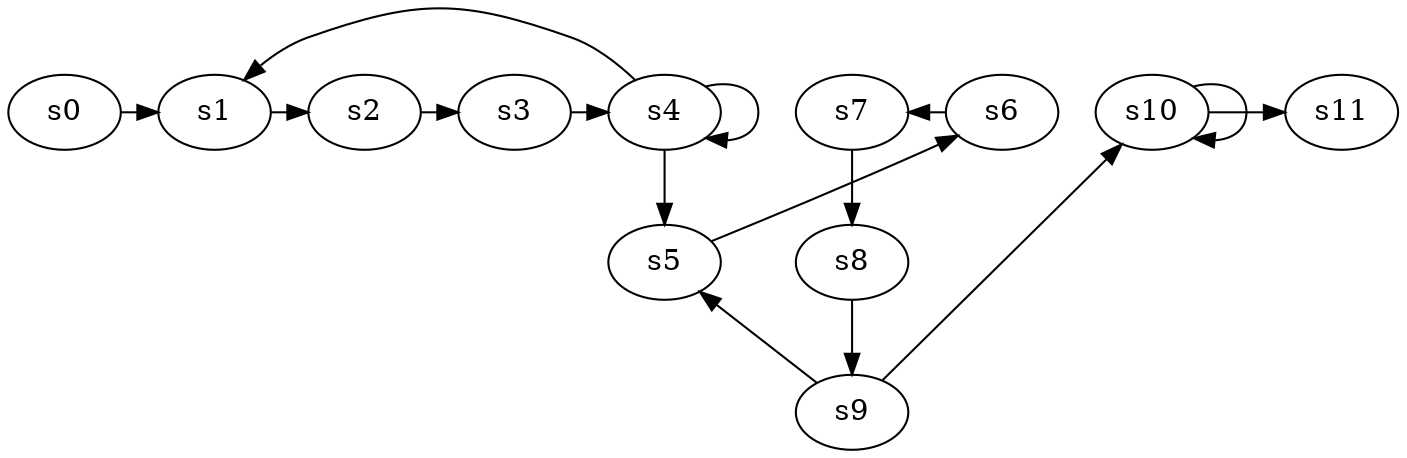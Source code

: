 digraph game_0038_chain_12 {
    s0 [name="s0", player=0, target=1];
    s1 [name="s1", player=1, target=1];
    s2 [name="s2", player=0];
    s3 [name="s3", player=1];
    s4 [name="s4", player=0];
    s5 [name="s5", player=1, target=1];
    s6 [name="s6", player=0];
    s7 [name="s7", player=1];
    s8 [name="s8", player=0];
    s9 [name="s9", player=1];
    s10 [name="s10", player=0, target=1];
    s11 [name="s11", player=1, target=1];

    s0 -> s1 [constraint="time == 6 || time == 15"];
    s1 -> s2 [constraint="time % 5 == 3"];
    s2 -> s3 [constraint="time % 4 == 1"];
    s3 -> s4 [constraint="time == 12"];
    s4 -> s5;
    s5 -> s6 [constraint="time == 0 || time == 10"];
    s6 -> s7 [constraint="time == 1 || time == 5 || time == 8"];
    s7 -> s8;
    s8 -> s9;
    s9 -> s10 [constraint="time == 10 || time == 11 || time == 14 || time == 17 || time == 19"];
    s10 -> s11 [constraint="time % 2 == 0"];
    s4 -> s4 [constraint="time % 3 == 0"];
    s4 -> s1 [constraint="!(time % 3 == 0)"];
    s9 -> s5 [constraint="!(time % 3 == 0)"];
    s10 -> s10 [constraint="time % 4 == 0"];
}
